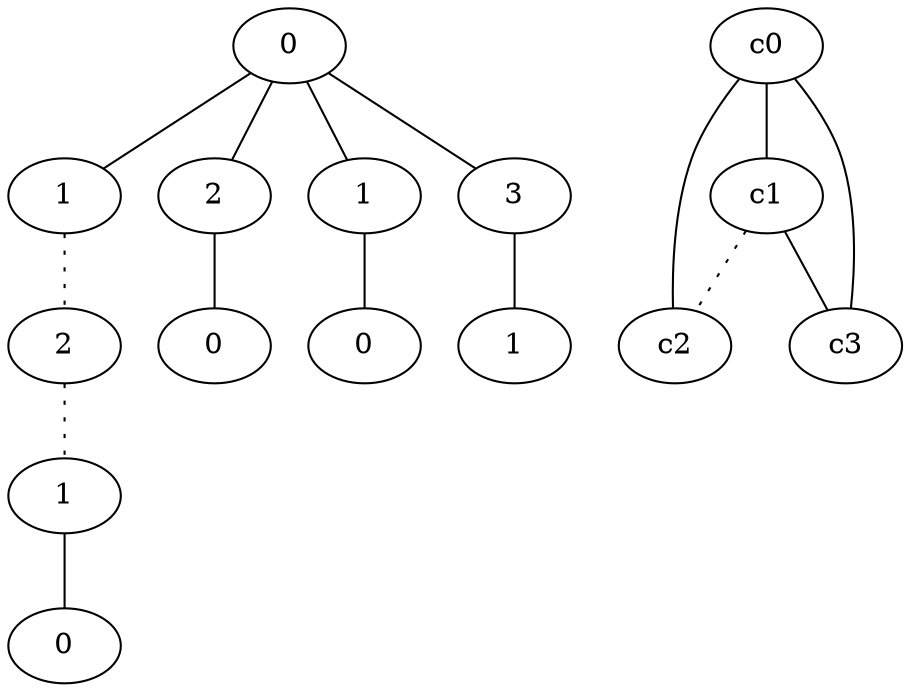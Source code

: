graph {
a0[label=0];
a1[label=1];
a2[label=2];
a3[label=1];
a4[label=0];
a5[label=2];
a6[label=0];
a7[label=1];
a8[label=0];
a9[label=3];
a10[label=1];
a0 -- a1;
a0 -- a5;
a0 -- a7;
a0 -- a9;
a1 -- a2 [style=dotted];
a2 -- a3 [style=dotted];
a3 -- a4;
a5 -- a6;
a7 -- a8;
a9 -- a10;
c0 -- c1;
c0 -- c2;
c0 -- c3;
c1 -- c2 [style=dotted];
c1 -- c3;
}
